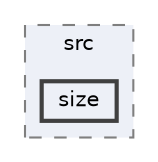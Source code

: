 digraph "env/lib/python3.12/site-packages/numpy/f2py/tests/src/size"
{
 // LATEX_PDF_SIZE
  bgcolor="transparent";
  edge [fontname=Helvetica,fontsize=10,labelfontname=Helvetica,labelfontsize=10];
  node [fontname=Helvetica,fontsize=10,shape=box,height=0.2,width=0.4];
  compound=true
  subgraph clusterdir_7ce1ec0de770245b549e74d5a587d6dd {
    graph [ bgcolor="#edf0f7", pencolor="grey50", label="src", fontname=Helvetica,fontsize=10 style="filled,dashed", URL="dir_7ce1ec0de770245b549e74d5a587d6dd.html",tooltip=""]
  dir_a3e6abe77ec407d0fe78580676df1bbe [label="size", fillcolor="#edf0f7", color="grey25", style="filled,bold", URL="dir_a3e6abe77ec407d0fe78580676df1bbe.html",tooltip=""];
  }
}
